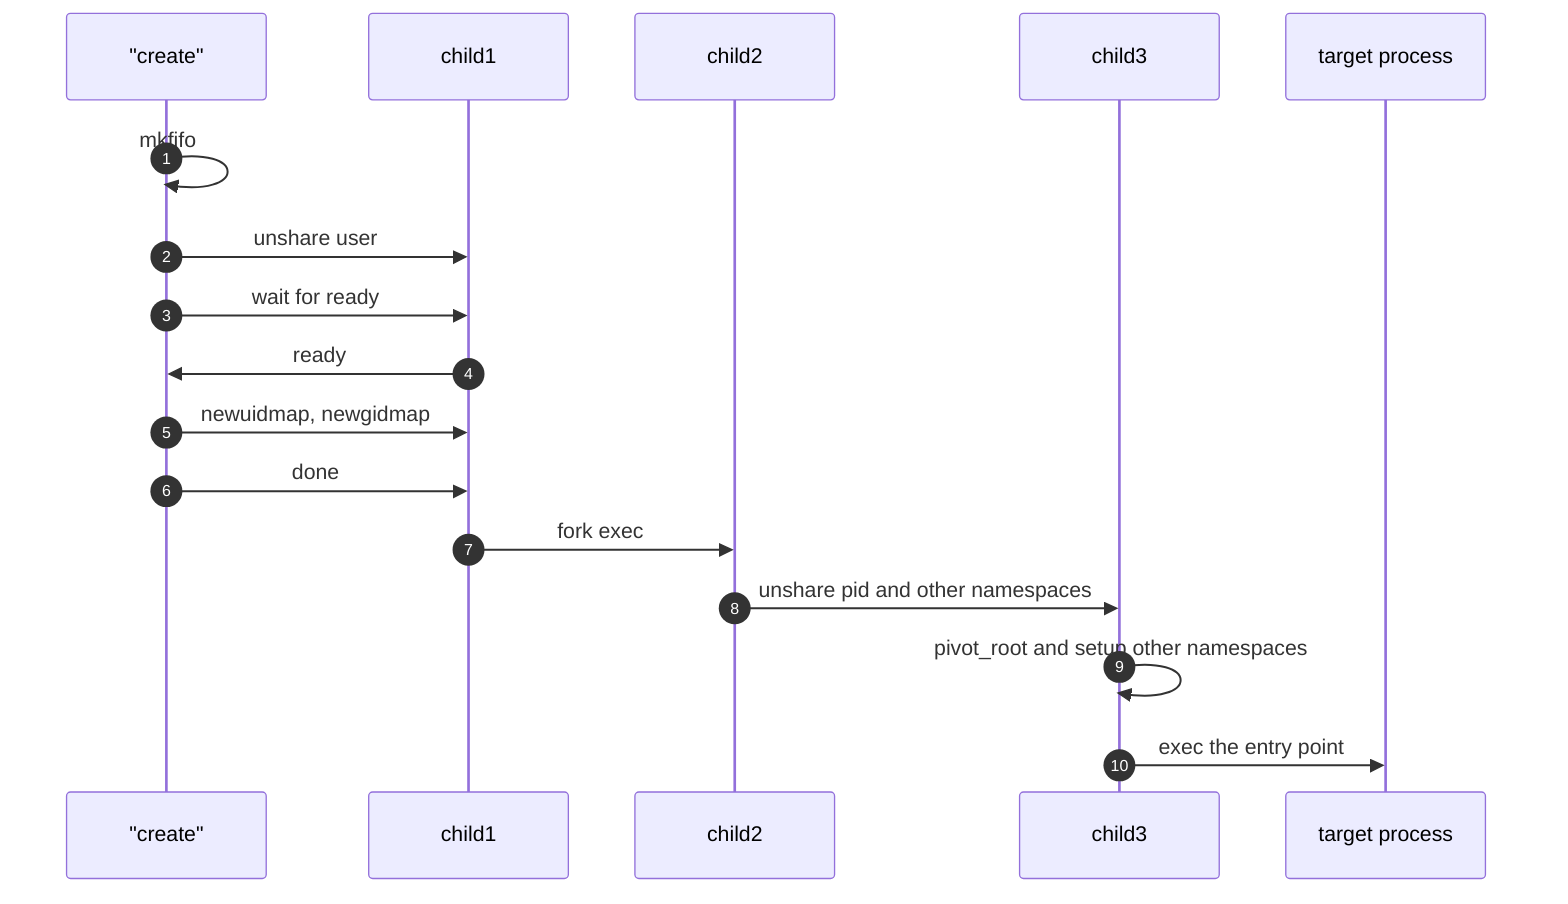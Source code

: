 sequenceDiagram
    autonumber
    "create" ->> "create": mkfifo
    "create" ->> child1: unshare user
    "create" ->> child1: wait for ready
    child1 ->> "create": ready
    "create" ->> child1: newuidmap, newgidmap
    "create" ->> child1: done
    child1 ->> child2: fork exec
    child2 ->> child3: unshare pid and other namespaces
    child3 ->> child3: pivot_root and setup other namespaces
    child3 ->> target process: exec the entry point